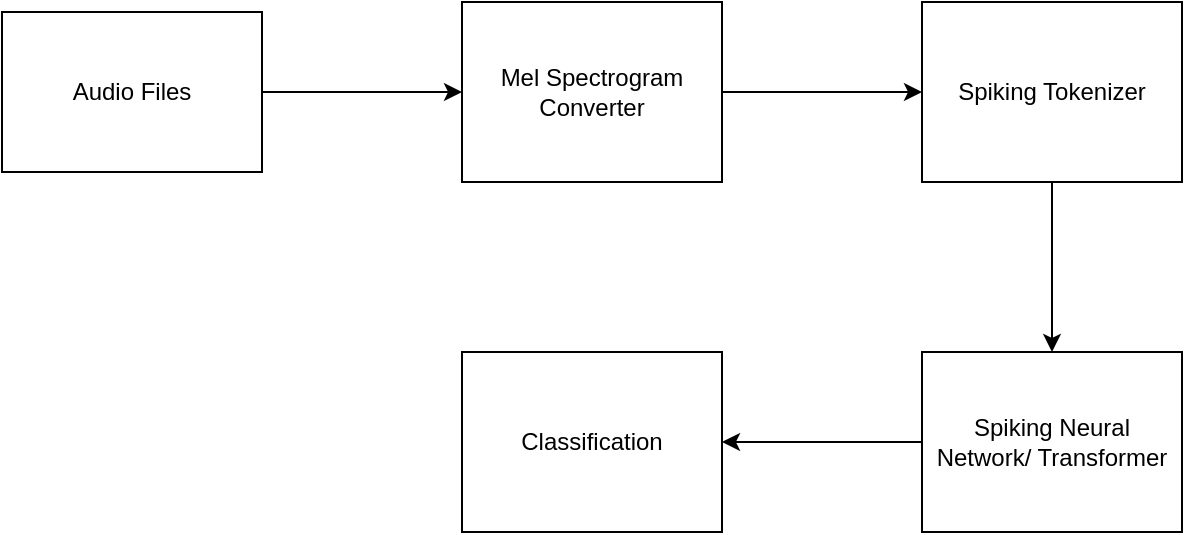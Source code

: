 <mxfile version="26.2.4">
  <diagram name="Page-1" id="wsCPM8hLI4gDSXH8bUM_">
    <mxGraphModel dx="1428" dy="743" grid="1" gridSize="10" guides="1" tooltips="1" connect="1" arrows="1" fold="1" page="1" pageScale="1" pageWidth="850" pageHeight="1100" math="0" shadow="0">
      <root>
        <mxCell id="0" />
        <mxCell id="1" parent="0" />
        <mxCell id="YCi8pKAYH45fGRYkOdii-3" style="edgeStyle=orthogonalEdgeStyle;rounded=0;orthogonalLoop=1;jettySize=auto;html=1;entryX=0;entryY=0.5;entryDx=0;entryDy=0;" edge="1" parent="1" source="YCi8pKAYH45fGRYkOdii-1" target="YCi8pKAYH45fGRYkOdii-2">
          <mxGeometry relative="1" as="geometry" />
        </mxCell>
        <mxCell id="YCi8pKAYH45fGRYkOdii-1" value="Audio Files" style="rounded=0;whiteSpace=wrap;html=1;" vertex="1" parent="1">
          <mxGeometry x="110" y="270" width="130" height="80" as="geometry" />
        </mxCell>
        <mxCell id="YCi8pKAYH45fGRYkOdii-6" style="edgeStyle=orthogonalEdgeStyle;rounded=0;orthogonalLoop=1;jettySize=auto;html=1;entryX=0;entryY=0.5;entryDx=0;entryDy=0;" edge="1" parent="1" source="YCi8pKAYH45fGRYkOdii-2" target="YCi8pKAYH45fGRYkOdii-5">
          <mxGeometry relative="1" as="geometry" />
        </mxCell>
        <mxCell id="YCi8pKAYH45fGRYkOdii-2" value="Mel Spectrogram Converter" style="rounded=0;whiteSpace=wrap;html=1;" vertex="1" parent="1">
          <mxGeometry x="340" y="265" width="130" height="90" as="geometry" />
        </mxCell>
        <mxCell id="YCi8pKAYH45fGRYkOdii-9" style="edgeStyle=orthogonalEdgeStyle;rounded=0;orthogonalLoop=1;jettySize=auto;html=1;entryX=0.5;entryY=0;entryDx=0;entryDy=0;" edge="1" parent="1" source="YCi8pKAYH45fGRYkOdii-5" target="YCi8pKAYH45fGRYkOdii-8">
          <mxGeometry relative="1" as="geometry" />
        </mxCell>
        <mxCell id="YCi8pKAYH45fGRYkOdii-5" value="Spiking Tokenizer" style="rounded=0;whiteSpace=wrap;html=1;" vertex="1" parent="1">
          <mxGeometry x="570" y="265" width="130" height="90" as="geometry" />
        </mxCell>
        <mxCell id="YCi8pKAYH45fGRYkOdii-12" style="edgeStyle=orthogonalEdgeStyle;rounded=0;orthogonalLoop=1;jettySize=auto;html=1;" edge="1" parent="1" source="YCi8pKAYH45fGRYkOdii-8" target="YCi8pKAYH45fGRYkOdii-11">
          <mxGeometry relative="1" as="geometry" />
        </mxCell>
        <mxCell id="YCi8pKAYH45fGRYkOdii-8" value="Spiking Neural Network/ Transformer" style="rounded=0;whiteSpace=wrap;html=1;" vertex="1" parent="1">
          <mxGeometry x="570" y="440" width="130" height="90" as="geometry" />
        </mxCell>
        <mxCell id="YCi8pKAYH45fGRYkOdii-11" value="Classification" style="rounded=0;whiteSpace=wrap;html=1;" vertex="1" parent="1">
          <mxGeometry x="340" y="440" width="130" height="90" as="geometry" />
        </mxCell>
      </root>
    </mxGraphModel>
  </diagram>
</mxfile>
